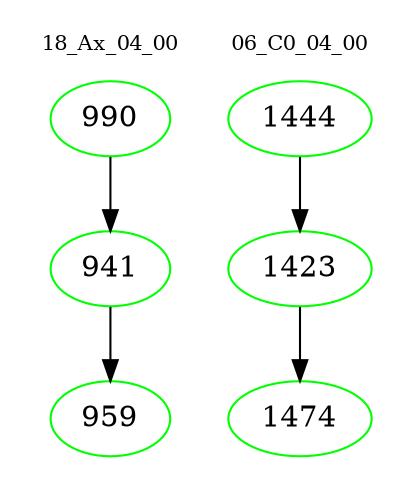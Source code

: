 digraph{
subgraph cluster_0 {
color = white
label = "18_Ax_04_00";
fontsize=10;
T0_990 [label="990", color="green"]
T0_990 -> T0_941 [color="black"]
T0_941 [label="941", color="green"]
T0_941 -> T0_959 [color="black"]
T0_959 [label="959", color="green"]
}
subgraph cluster_1 {
color = white
label = "06_C0_04_00";
fontsize=10;
T1_1444 [label="1444", color="green"]
T1_1444 -> T1_1423 [color="black"]
T1_1423 [label="1423", color="green"]
T1_1423 -> T1_1474 [color="black"]
T1_1474 [label="1474", color="green"]
}
}
